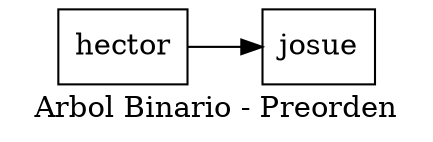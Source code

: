 digraph arbolPreorden {
node [shape=record];
rankdir=LR;
nodo0[label="hector"];
nodo1[label="josue"];
nodo0->nodo1;
label = " Arbol Binario - Preorden " 
}

